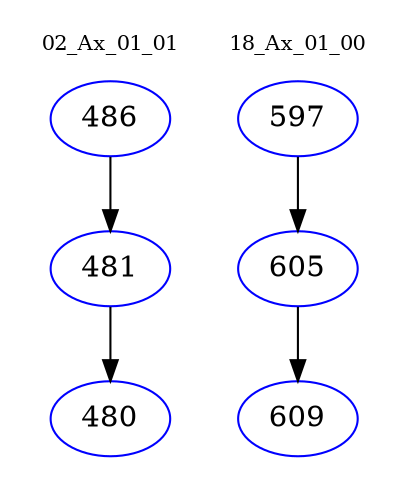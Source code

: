 digraph{
subgraph cluster_0 {
color = white
label = "02_Ax_01_01";
fontsize=10;
T0_486 [label="486", color="blue"]
T0_486 -> T0_481 [color="black"]
T0_481 [label="481", color="blue"]
T0_481 -> T0_480 [color="black"]
T0_480 [label="480", color="blue"]
}
subgraph cluster_1 {
color = white
label = "18_Ax_01_00";
fontsize=10;
T1_597 [label="597", color="blue"]
T1_597 -> T1_605 [color="black"]
T1_605 [label="605", color="blue"]
T1_605 -> T1_609 [color="black"]
T1_609 [label="609", color="blue"]
}
}
